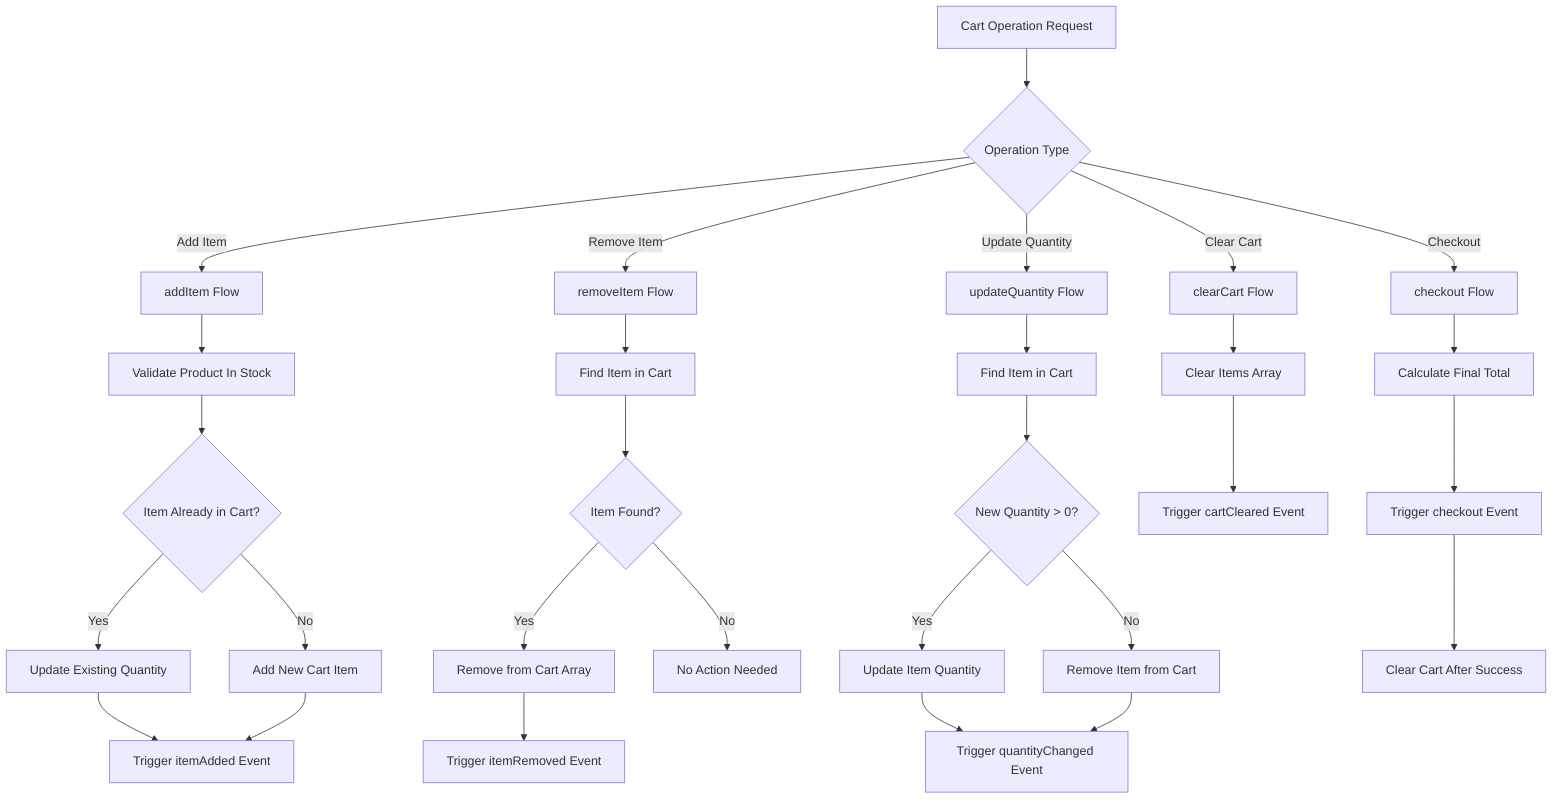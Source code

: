 %% Challenge 3: Shopping Cart Operations Flow
flowchart TD
    A[Cart Operation Request] --> B{Operation Type}
    
    B -->|Add Item| C[addItem Flow]
    B -->|Remove Item| D[removeItem Flow]
    B -->|Update Quantity| E[updateQuantity Flow]
    B -->|Clear Cart| F[clearCart Flow]
    B -->|Checkout| G[checkout Flow]
    
    C --> C1[Validate Product In Stock]
    C1 --> C2{Item Already in Cart?}
    C2 -->|Yes| C3[Update Existing Quantity]
    C2 -->|No| C4[Add New Cart Item]
    C3 --> C5[Trigger itemAdded Event]
    C4 --> C5
    
    D --> D1[Find Item in Cart]
    D1 --> D2{Item Found?}
    D2 -->|Yes| D3[Remove from Cart Array]
    D2 -->|No| D4[No Action Needed]
    D3 --> D5[Trigger itemRemoved Event]
    
    E --> E1[Find Item in Cart]
    E1 --> E2{New Quantity > 0?}
    E2 -->|Yes| E3[Update Item Quantity]
    E2 -->|No| E4[Remove Item from Cart]
    E3 --> E5[Trigger quantityChanged Event]
    E4 --> E5
    
    F --> F1[Clear Items Array]
    F1 --> F2[Trigger cartCleared Event]
    
    G --> G1[Calculate Final Total]
    G1 --> G2[Trigger checkout Event]
    G2 --> G3[Clear Cart After Success]